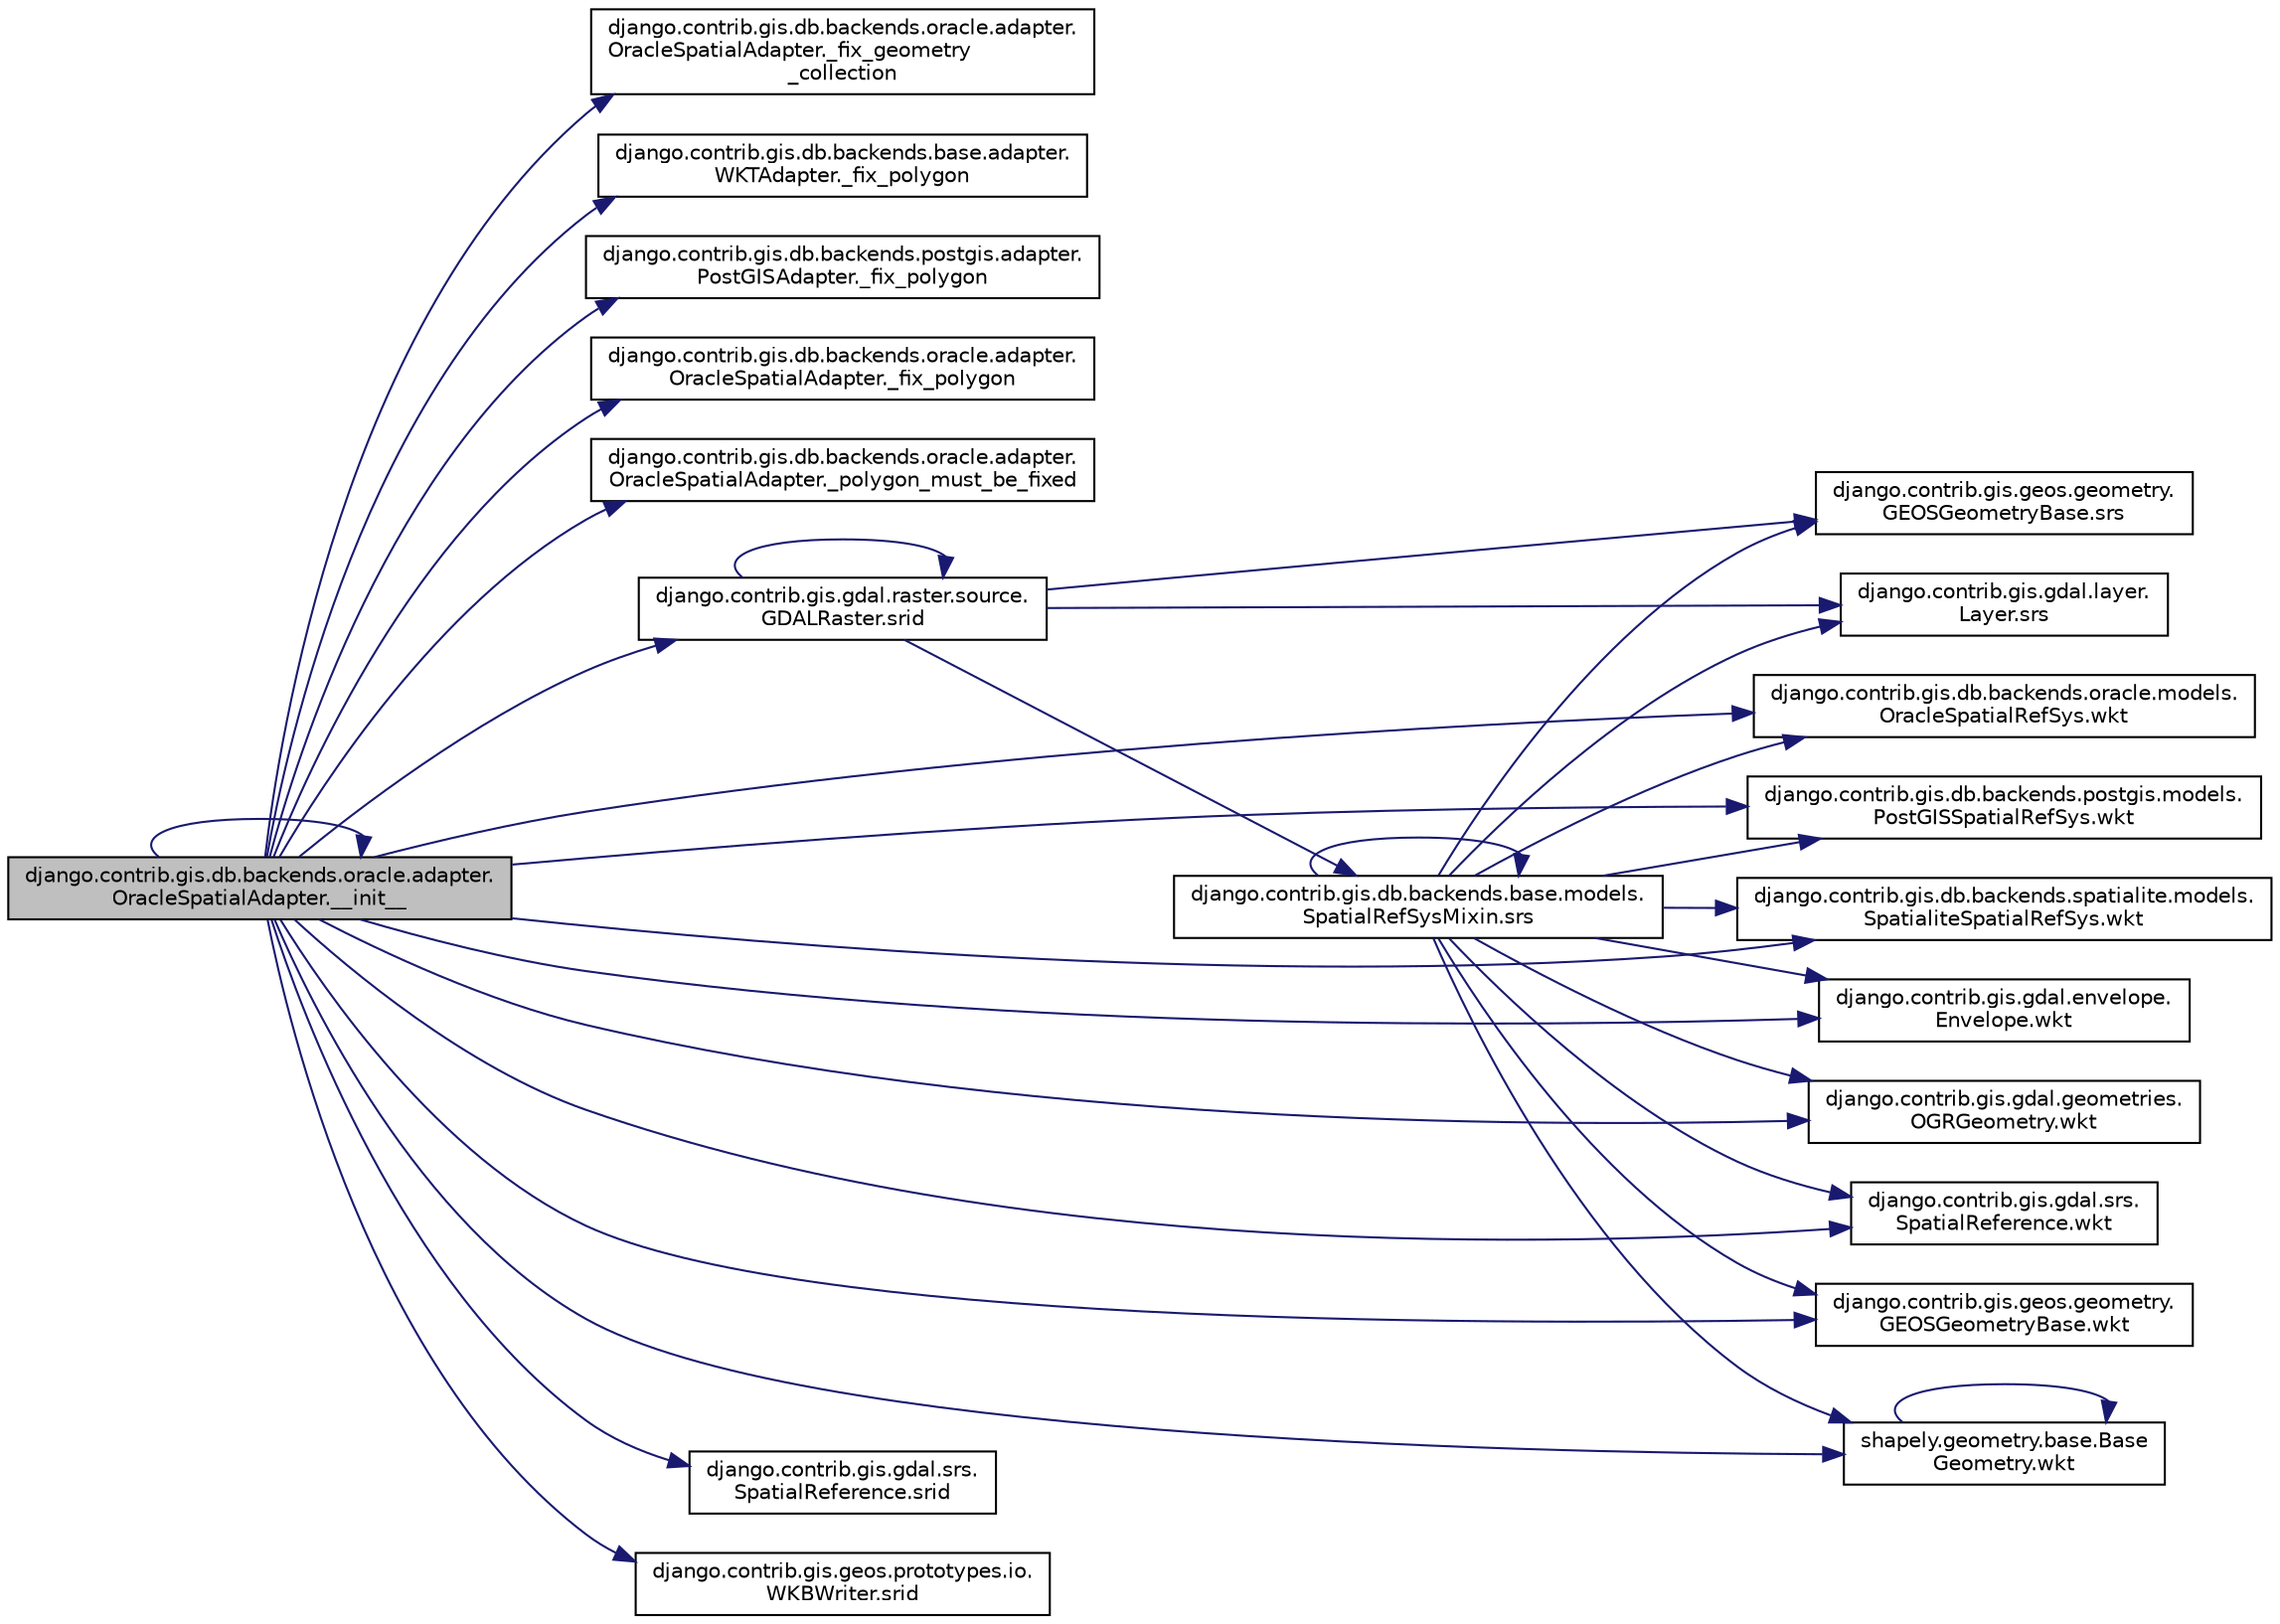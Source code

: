 digraph "django.contrib.gis.db.backends.oracle.adapter.OracleSpatialAdapter.__init__"
{
 // LATEX_PDF_SIZE
  edge [fontname="Helvetica",fontsize="10",labelfontname="Helvetica",labelfontsize="10"];
  node [fontname="Helvetica",fontsize="10",shape=record];
  rankdir="LR";
  Node1 [label="django.contrib.gis.db.backends.oracle.adapter.\lOracleSpatialAdapter.__init__",height=0.2,width=0.4,color="black", fillcolor="grey75", style="filled", fontcolor="black",tooltip=" "];
  Node1 -> Node1 [color="midnightblue",fontsize="10",style="solid",fontname="Helvetica"];
  Node1 -> Node2 [color="midnightblue",fontsize="10",style="solid",fontname="Helvetica"];
  Node2 [label="django.contrib.gis.db.backends.oracle.adapter.\lOracleSpatialAdapter._fix_geometry\l_collection",height=0.2,width=0.4,color="black", fillcolor="white", style="filled",URL="$d0/d20/classdjango_1_1contrib_1_1gis_1_1db_1_1backends_1_1oracle_1_1adapter_1_1_oracle_spatial_adapter.html#a6320b968268a1f2485aabb6c745bdcf4",tooltip=" "];
  Node1 -> Node3 [color="midnightblue",fontsize="10",style="solid",fontname="Helvetica"];
  Node3 [label="django.contrib.gis.db.backends.base.adapter.\lWKTAdapter._fix_polygon",height=0.2,width=0.4,color="black", fillcolor="white", style="filled",URL="$d8/df6/classdjango_1_1contrib_1_1gis_1_1db_1_1backends_1_1base_1_1adapter_1_1_w_k_t_adapter.html#a8dd6077c57b5c039f930374f82dc651a",tooltip=" "];
  Node1 -> Node4 [color="midnightblue",fontsize="10",style="solid",fontname="Helvetica"];
  Node4 [label="django.contrib.gis.db.backends.postgis.adapter.\lPostGISAdapter._fix_polygon",height=0.2,width=0.4,color="black", fillcolor="white", style="filled",URL="$dd/dfd/classdjango_1_1contrib_1_1gis_1_1db_1_1backends_1_1postgis_1_1adapter_1_1_post_g_i_s_adapter.html#afe13d88027e871a8268f6aef651ef2bd",tooltip=" "];
  Node1 -> Node5 [color="midnightblue",fontsize="10",style="solid",fontname="Helvetica"];
  Node5 [label="django.contrib.gis.db.backends.oracle.adapter.\lOracleSpatialAdapter._fix_polygon",height=0.2,width=0.4,color="black", fillcolor="white", style="filled",URL="$d0/d20/classdjango_1_1contrib_1_1gis_1_1db_1_1backends_1_1oracle_1_1adapter_1_1_oracle_spatial_adapter.html#a91276479b5834263ea7913b5a5d8c7c6",tooltip=" "];
  Node1 -> Node6 [color="midnightblue",fontsize="10",style="solid",fontname="Helvetica"];
  Node6 [label="django.contrib.gis.db.backends.oracle.adapter.\lOracleSpatialAdapter._polygon_must_be_fixed",height=0.2,width=0.4,color="black", fillcolor="white", style="filled",URL="$d0/d20/classdjango_1_1contrib_1_1gis_1_1db_1_1backends_1_1oracle_1_1adapter_1_1_oracle_spatial_adapter.html#ad4fd2a7485da81024bcae368db67ac09",tooltip=" "];
  Node1 -> Node7 [color="midnightblue",fontsize="10",style="solid",fontname="Helvetica"];
  Node7 [label="django.contrib.gis.gdal.raster.source.\lGDALRaster.srid",height=0.2,width=0.4,color="black", fillcolor="white", style="filled",URL="$db/dff/classdjango_1_1contrib_1_1gis_1_1gdal_1_1raster_1_1source_1_1_g_d_a_l_raster.html#abb1a0c5b76ca4f874311778d1317b753",tooltip=" "];
  Node7 -> Node7 [color="midnightblue",fontsize="10",style="solid",fontname="Helvetica"];
  Node7 -> Node8 [color="midnightblue",fontsize="10",style="solid",fontname="Helvetica"];
  Node8 [label="django.contrib.gis.db.backends.base.models.\lSpatialRefSysMixin.srs",height=0.2,width=0.4,color="black", fillcolor="white", style="filled",URL="$d5/d73/classdjango_1_1contrib_1_1gis_1_1db_1_1backends_1_1base_1_1models_1_1_spatial_ref_sys_mixin.html#a872cc376b9ec7a9d3e0f5d3529890ef5",tooltip=" "];
  Node8 -> Node8 [color="midnightblue",fontsize="10",style="solid",fontname="Helvetica"];
  Node8 -> Node9 [color="midnightblue",fontsize="10",style="solid",fontname="Helvetica"];
  Node9 [label="django.contrib.gis.gdal.layer.\lLayer.srs",height=0.2,width=0.4,color="black", fillcolor="white", style="filled",URL="$d9/d84/classdjango_1_1contrib_1_1gis_1_1gdal_1_1layer_1_1_layer.html#ad884cafef725038c4ca1d5d8cedd62ef",tooltip=" "];
  Node8 -> Node10 [color="midnightblue",fontsize="10",style="solid",fontname="Helvetica"];
  Node10 [label="django.contrib.gis.geos.geometry.\lGEOSGeometryBase.srs",height=0.2,width=0.4,color="black", fillcolor="white", style="filled",URL="$d0/d97/classdjango_1_1contrib_1_1gis_1_1geos_1_1geometry_1_1_g_e_o_s_geometry_base.html#ac6e2fa1f2df958d4cdcf458cbe80931e",tooltip=" "];
  Node8 -> Node11 [color="midnightblue",fontsize="10",style="solid",fontname="Helvetica"];
  Node11 [label="django.contrib.gis.db.backends.oracle.models.\lOracleSpatialRefSys.wkt",height=0.2,width=0.4,color="black", fillcolor="white", style="filled",URL="$d0/d01/classdjango_1_1contrib_1_1gis_1_1db_1_1backends_1_1oracle_1_1models_1_1_oracle_spatial_ref_sys.html#a33a4d6d15ef9343433e22b0e054fbbb9",tooltip=" "];
  Node8 -> Node12 [color="midnightblue",fontsize="10",style="solid",fontname="Helvetica"];
  Node12 [label="django.contrib.gis.db.backends.postgis.models.\lPostGISSpatialRefSys.wkt",height=0.2,width=0.4,color="black", fillcolor="white", style="filled",URL="$d0/d0c/classdjango_1_1contrib_1_1gis_1_1db_1_1backends_1_1postgis_1_1models_1_1_post_g_i_s_spatial_ref_sys.html#af94c6e5b425c4e4970359efa3d18b462",tooltip=" "];
  Node8 -> Node13 [color="midnightblue",fontsize="10",style="solid",fontname="Helvetica"];
  Node13 [label="django.contrib.gis.db.backends.spatialite.models.\lSpatialiteSpatialRefSys.wkt",height=0.2,width=0.4,color="black", fillcolor="white", style="filled",URL="$d1/d6c/classdjango_1_1contrib_1_1gis_1_1db_1_1backends_1_1spatialite_1_1models_1_1_spatialite_spatial_ref_sys.html#af3b227001855b7da989bec791b74522b",tooltip=" "];
  Node8 -> Node14 [color="midnightblue",fontsize="10",style="solid",fontname="Helvetica"];
  Node14 [label="django.contrib.gis.gdal.envelope.\lEnvelope.wkt",height=0.2,width=0.4,color="black", fillcolor="white", style="filled",URL="$d2/d58/classdjango_1_1contrib_1_1gis_1_1gdal_1_1envelope_1_1_envelope.html#a924f9f4b5a76ff41cd09a0f85a4abfd3",tooltip=" "];
  Node8 -> Node15 [color="midnightblue",fontsize="10",style="solid",fontname="Helvetica"];
  Node15 [label="django.contrib.gis.gdal.geometries.\lOGRGeometry.wkt",height=0.2,width=0.4,color="black", fillcolor="white", style="filled",URL="$dd/d78/classdjango_1_1contrib_1_1gis_1_1gdal_1_1geometries_1_1_o_g_r_geometry.html#a194b6fa1ac4083f71d6c37a5ee8e7e93",tooltip=" "];
  Node8 -> Node16 [color="midnightblue",fontsize="10",style="solid",fontname="Helvetica"];
  Node16 [label="django.contrib.gis.gdal.srs.\lSpatialReference.wkt",height=0.2,width=0.4,color="black", fillcolor="white", style="filled",URL="$d7/dda/classdjango_1_1contrib_1_1gis_1_1gdal_1_1srs_1_1_spatial_reference.html#a47da10621a8069002296ed1d3695e50e",tooltip=" "];
  Node8 -> Node17 [color="midnightblue",fontsize="10",style="solid",fontname="Helvetica"];
  Node17 [label="django.contrib.gis.geos.geometry.\lGEOSGeometryBase.wkt",height=0.2,width=0.4,color="black", fillcolor="white", style="filled",URL="$d0/d97/classdjango_1_1contrib_1_1gis_1_1geos_1_1geometry_1_1_g_e_o_s_geometry_base.html#a71810fffa3b3b28251d1c85fc886fa02",tooltip=" "];
  Node8 -> Node18 [color="midnightblue",fontsize="10",style="solid",fontname="Helvetica"];
  Node18 [label="shapely.geometry.base.Base\lGeometry.wkt",height=0.2,width=0.4,color="black", fillcolor="white", style="filled",URL="$db/d41/classshapely_1_1geometry_1_1base_1_1_base_geometry.html#abf0b9711eb517c381bb636ef058feeb4",tooltip=" "];
  Node18 -> Node18 [color="midnightblue",fontsize="10",style="solid",fontname="Helvetica"];
  Node7 -> Node9 [color="midnightblue",fontsize="10",style="solid",fontname="Helvetica"];
  Node7 -> Node10 [color="midnightblue",fontsize="10",style="solid",fontname="Helvetica"];
  Node1 -> Node19 [color="midnightblue",fontsize="10",style="solid",fontname="Helvetica"];
  Node19 [label="django.contrib.gis.gdal.srs.\lSpatialReference.srid",height=0.2,width=0.4,color="black", fillcolor="white", style="filled",URL="$d7/dda/classdjango_1_1contrib_1_1gis_1_1gdal_1_1srs_1_1_spatial_reference.html#a0cc788e40b30278bebe00a9146de2fbf",tooltip=" "];
  Node1 -> Node20 [color="midnightblue",fontsize="10",style="solid",fontname="Helvetica"];
  Node20 [label="django.contrib.gis.geos.prototypes.io.\lWKBWriter.srid",height=0.2,width=0.4,color="black", fillcolor="white", style="filled",URL="$d9/db5/classdjango_1_1contrib_1_1gis_1_1geos_1_1prototypes_1_1io_1_1_w_k_b_writer.html#af41f8fab147304182f500da25e0a4bda",tooltip=" "];
  Node1 -> Node11 [color="midnightblue",fontsize="10",style="solid",fontname="Helvetica"];
  Node1 -> Node12 [color="midnightblue",fontsize="10",style="solid",fontname="Helvetica"];
  Node1 -> Node13 [color="midnightblue",fontsize="10",style="solid",fontname="Helvetica"];
  Node1 -> Node14 [color="midnightblue",fontsize="10",style="solid",fontname="Helvetica"];
  Node1 -> Node15 [color="midnightblue",fontsize="10",style="solid",fontname="Helvetica"];
  Node1 -> Node16 [color="midnightblue",fontsize="10",style="solid",fontname="Helvetica"];
  Node1 -> Node17 [color="midnightblue",fontsize="10",style="solid",fontname="Helvetica"];
  Node1 -> Node18 [color="midnightblue",fontsize="10",style="solid",fontname="Helvetica"];
}
